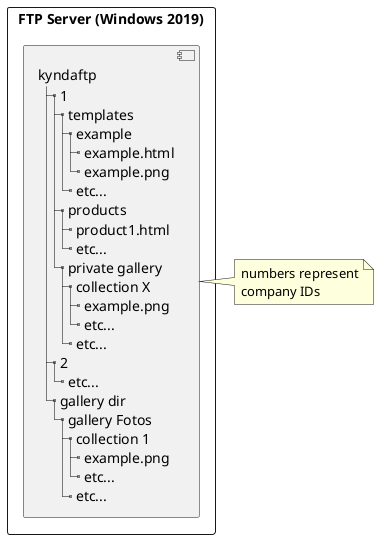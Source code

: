 @startuml FTPServerModel
rectangle "FTP Server (Windows 2019)" {
    component A [
        kyndaftp
        |_ 1
          |_ templates
            |_ example
              |_ example.html
              |_ example.png
            |_ etc...
          |_ products
            |_ product1.html
            |_ etc...
          |_ private gallery
            |_ collection X
              |_ example.png
              |_ etc...
            |_ etc...
        |_ 2
          |_ etc...
        |_ gallery dir
          |_ gallery Fotos
            |_ collection 1
              |_ example.png
              |_ etc...
            |_ etc...
    ]
}
note right of A
numbers represent
company IDs
end note
@enduml